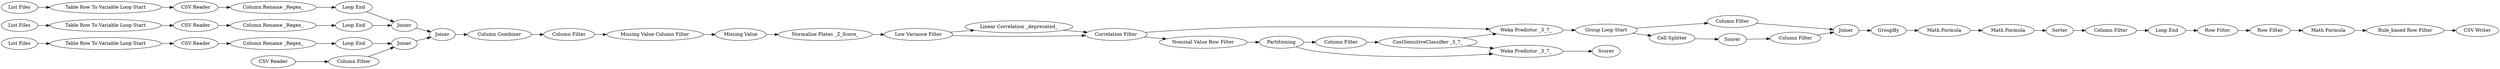 digraph {
	"7284947445292156692_5" [label="List Files"]
	"7284947445292156692_668" [label=Sorter]
	"7284947445292156692_762" [label="CSV Reader"]
	"7284947445292156692_658" [label=Scorer]
	"7284947445292156692_807" [label="Low Variance Filter"]
	"7284947445292156692_669" [label="Column Filter"]
	"7284947445292156692_806" [label="Column Combiner"]
	"7284947445292156692_4" [label="Loop End"]
	"7284947445292156692_80" [label="CSV Reader"]
	"7284947445292156692_662" [label=GroupBy]
	"7284947445292156692_681" [label="CostSensitiveClassifier _3_7_"]
	"7284947445292156692_763" [label="Column Filter"]
	"7284947445292156692_670" [label="Math Formula"]
	"7284947445292156692_2" [label="Table Row To Variable Loop Start"]
	"7284947445292156692_661" [label="Column Filter"]
	"7284947445292156692_719" [label="Weka Predictor _3_7_"]
	"7284947445292156692_671" [label="Math Formula"]
	"7284947445292156692_808" [label="Linear Correlation _deprecated_"]
	"7284947445292156692_680" [label="Weka Predictor _3_7_"]
	"7284947445292156692_16" [label="CSV Reader"]
	"7284947445292156692_9" [label="List Files"]
	"7284947445292156692_761" [label=Joiner]
	"7284947445292156692_682" [label="Column Filter"]
	"7284947445292156692_659" [label=Joiner]
	"7284947445292156692_851" [label="CSV Writer"]
	"7284947445292156692_589" [label="Nominal Value Row Filter"]
	"7284947445292156692_81" [label="CSV Reader"]
	"7284947445292156692_656" [label="Group Loop Start"]
	"7284947445292156692_660" [label="Column Filter"]
	"7284947445292156692_134" [label="Column Rename _Regex_"]
	"7284947445292156692_588" [label=Partitioning]
	"7284947445292156692_805" [label="Missing Value Column Filter"]
	"7284947445292156692_6" [label="Loop End"]
	"7284947445292156692_672" [label="Loop End"]
	"7284947445292156692_135" [label="Column Rename _Regex_"]
	"7284947445292156692_519" [label="Normalize Plates _Z_Score_"]
	"7284947445292156692_1" [label="List Files"]
	"7284947445292156692_657" [label="Cell Splitter"]
	"7284947445292156692_381" [label="Column Filter"]
	"7284947445292156692_809" [label="Correlation Filter"]
	"7284947445292156692_853" [label="Row Filter"]
	"7284947445292156692_855" [label="Row Filter"]
	"7284947445292156692_854" [label="Math Formula"]
	"7284947445292156692_7" [label="Table Row To Variable Loop Start"]
	"7284947445292156692_11" [label="Table Row To Variable Loop Start"]
	"7284947445292156692_765" [label=Joiner]
	"7284947445292156692_796" [label="Missing Value"]
	"7284947445292156692_604" [label=Scorer]
	"7284947445292156692_852" [label="Rule_based Row Filter"]
	"7284947445292156692_133" [label="Column Rename _Regex_"]
	"7284947445292156692_758" [label=Joiner]
	"7284947445292156692_10" [label="Loop End"]
	"7284947445292156692_761" -> "7284947445292156692_765"
	"7284947445292156692_135" -> "7284947445292156692_10"
	"7284947445292156692_9" -> "7284947445292156692_11"
	"7284947445292156692_758" -> "7284947445292156692_765"
	"7284947445292156692_381" -> "7284947445292156692_805"
	"7284947445292156692_807" -> "7284947445292156692_809"
	"7284947445292156692_5" -> "7284947445292156692_7"
	"7284947445292156692_661" -> "7284947445292156692_659"
	"7284947445292156692_659" -> "7284947445292156692_662"
	"7284947445292156692_16" -> "7284947445292156692_133"
	"7284947445292156692_80" -> "7284947445292156692_135"
	"7284947445292156692_808" -> "7284947445292156692_809"
	"7284947445292156692_796" -> "7284947445292156692_519"
	"7284947445292156692_81" -> "7284947445292156692_134"
	"7284947445292156692_670" -> "7284947445292156692_668"
	"7284947445292156692_658" -> "7284947445292156692_660"
	"7284947445292156692_680" -> "7284947445292156692_604"
	"7284947445292156692_4" -> "7284947445292156692_758"
	"7284947445292156692_763" -> "7284947445292156692_761"
	"7284947445292156692_588" -> "7284947445292156692_682"
	"7284947445292156692_669" -> "7284947445292156692_672"
	"7284947445292156692_809" -> "7284947445292156692_589"
	"7284947445292156692_855" -> "7284947445292156692_853"
	"7284947445292156692_656" -> "7284947445292156692_661"
	"7284947445292156692_806" -> "7284947445292156692_381"
	"7284947445292156692_809" -> "7284947445292156692_719"
	"7284947445292156692_133" -> "7284947445292156692_4"
	"7284947445292156692_6" -> "7284947445292156692_758"
	"7284947445292156692_660" -> "7284947445292156692_659"
	"7284947445292156692_807" -> "7284947445292156692_808"
	"7284947445292156692_7" -> "7284947445292156692_81"
	"7284947445292156692_657" -> "7284947445292156692_658"
	"7284947445292156692_588" -> "7284947445292156692_680"
	"7284947445292156692_2" -> "7284947445292156692_16"
	"7284947445292156692_671" -> "7284947445292156692_670"
	"7284947445292156692_765" -> "7284947445292156692_806"
	"7284947445292156692_805" -> "7284947445292156692_796"
	"7284947445292156692_668" -> "7284947445292156692_669"
	"7284947445292156692_11" -> "7284947445292156692_80"
	"7284947445292156692_854" -> "7284947445292156692_852"
	"7284947445292156692_762" -> "7284947445292156692_763"
	"7284947445292156692_656" -> "7284947445292156692_657"
	"7284947445292156692_134" -> "7284947445292156692_6"
	"7284947445292156692_10" -> "7284947445292156692_761"
	"7284947445292156692_682" -> "7284947445292156692_681"
	"7284947445292156692_852" -> "7284947445292156692_851"
	"7284947445292156692_1" -> "7284947445292156692_2"
	"7284947445292156692_853" -> "7284947445292156692_854"
	"7284947445292156692_681" -> "7284947445292156692_719"
	"7284947445292156692_672" -> "7284947445292156692_855"
	"7284947445292156692_662" -> "7284947445292156692_671"
	"7284947445292156692_519" -> "7284947445292156692_807"
	"7284947445292156692_681" -> "7284947445292156692_680"
	"7284947445292156692_719" -> "7284947445292156692_656"
	"7284947445292156692_589" -> "7284947445292156692_588"
	rankdir=LR
}
